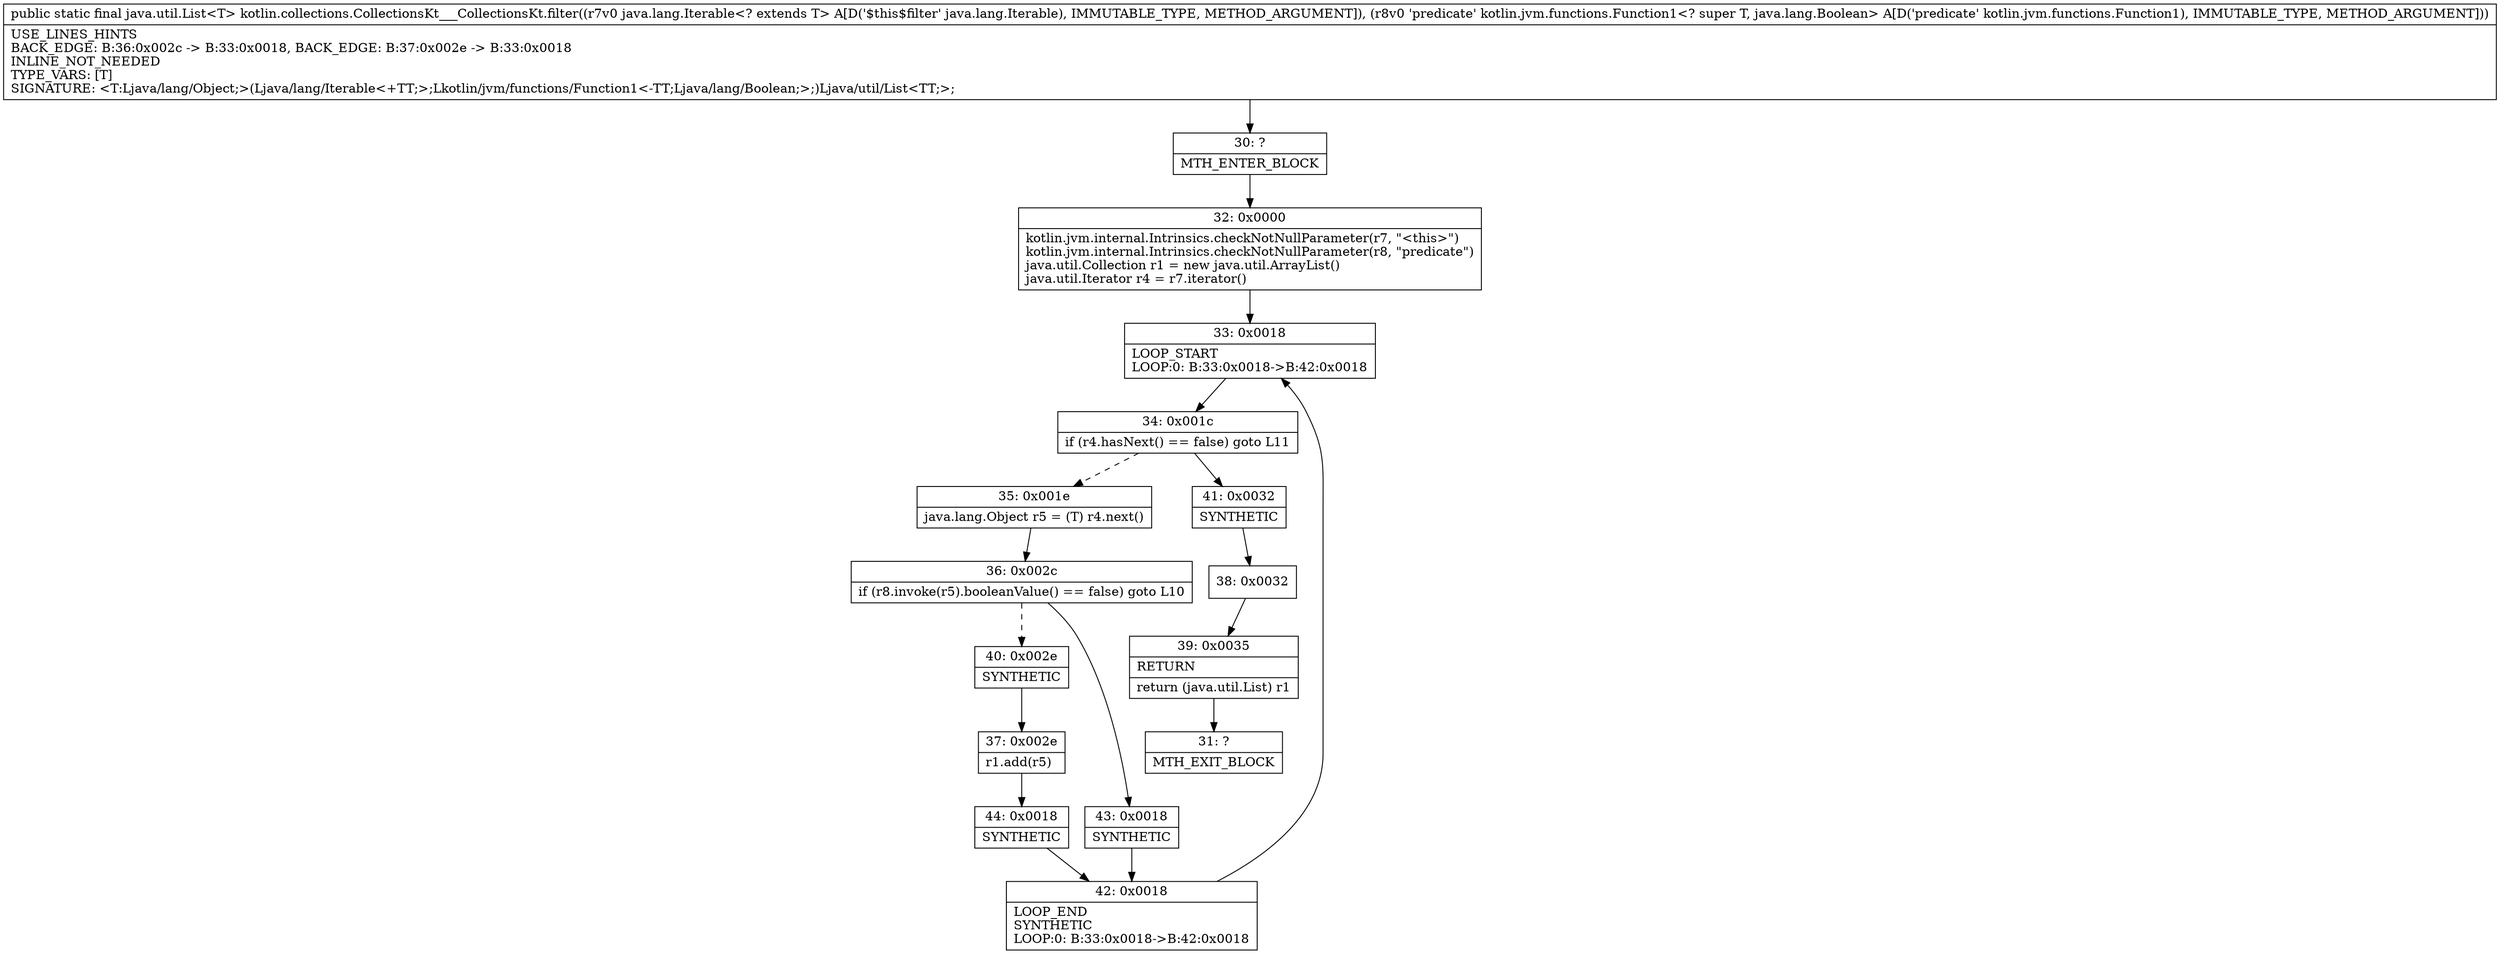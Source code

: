 digraph "CFG forkotlin.collections.CollectionsKt___CollectionsKt.filter(Ljava\/lang\/Iterable;Lkotlin\/jvm\/functions\/Function1;)Ljava\/util\/List;" {
Node_30 [shape=record,label="{30\:\ ?|MTH_ENTER_BLOCK\l}"];
Node_32 [shape=record,label="{32\:\ 0x0000|kotlin.jvm.internal.Intrinsics.checkNotNullParameter(r7, \"\<this\>\")\lkotlin.jvm.internal.Intrinsics.checkNotNullParameter(r8, \"predicate\")\ljava.util.Collection r1 = new java.util.ArrayList()\ljava.util.Iterator r4 = r7.iterator()\l}"];
Node_33 [shape=record,label="{33\:\ 0x0018|LOOP_START\lLOOP:0: B:33:0x0018\-\>B:42:0x0018\l}"];
Node_34 [shape=record,label="{34\:\ 0x001c|if (r4.hasNext() == false) goto L11\l}"];
Node_35 [shape=record,label="{35\:\ 0x001e|java.lang.Object r5 = (T) r4.next()\l}"];
Node_36 [shape=record,label="{36\:\ 0x002c|if (r8.invoke(r5).booleanValue() == false) goto L10\l}"];
Node_40 [shape=record,label="{40\:\ 0x002e|SYNTHETIC\l}"];
Node_37 [shape=record,label="{37\:\ 0x002e|r1.add(r5)\l}"];
Node_44 [shape=record,label="{44\:\ 0x0018|SYNTHETIC\l}"];
Node_42 [shape=record,label="{42\:\ 0x0018|LOOP_END\lSYNTHETIC\lLOOP:0: B:33:0x0018\-\>B:42:0x0018\l}"];
Node_43 [shape=record,label="{43\:\ 0x0018|SYNTHETIC\l}"];
Node_41 [shape=record,label="{41\:\ 0x0032|SYNTHETIC\l}"];
Node_38 [shape=record,label="{38\:\ 0x0032}"];
Node_39 [shape=record,label="{39\:\ 0x0035|RETURN\l|return (java.util.List) r1\l}"];
Node_31 [shape=record,label="{31\:\ ?|MTH_EXIT_BLOCK\l}"];
MethodNode[shape=record,label="{public static final java.util.List\<T\> kotlin.collections.CollectionsKt___CollectionsKt.filter((r7v0 java.lang.Iterable\<? extends T\> A[D('$this$filter' java.lang.Iterable), IMMUTABLE_TYPE, METHOD_ARGUMENT]), (r8v0 'predicate' kotlin.jvm.functions.Function1\<? super T, java.lang.Boolean\> A[D('predicate' kotlin.jvm.functions.Function1), IMMUTABLE_TYPE, METHOD_ARGUMENT]))  | USE_LINES_HINTS\lBACK_EDGE: B:36:0x002c \-\> B:33:0x0018, BACK_EDGE: B:37:0x002e \-\> B:33:0x0018\lINLINE_NOT_NEEDED\lTYPE_VARS: [T]\lSIGNATURE: \<T:Ljava\/lang\/Object;\>(Ljava\/lang\/Iterable\<+TT;\>;Lkotlin\/jvm\/functions\/Function1\<\-TT;Ljava\/lang\/Boolean;\>;)Ljava\/util\/List\<TT;\>;\l}"];
MethodNode -> Node_30;Node_30 -> Node_32;
Node_32 -> Node_33;
Node_33 -> Node_34;
Node_34 -> Node_35[style=dashed];
Node_34 -> Node_41;
Node_35 -> Node_36;
Node_36 -> Node_40[style=dashed];
Node_36 -> Node_43;
Node_40 -> Node_37;
Node_37 -> Node_44;
Node_44 -> Node_42;
Node_42 -> Node_33;
Node_43 -> Node_42;
Node_41 -> Node_38;
Node_38 -> Node_39;
Node_39 -> Node_31;
}

